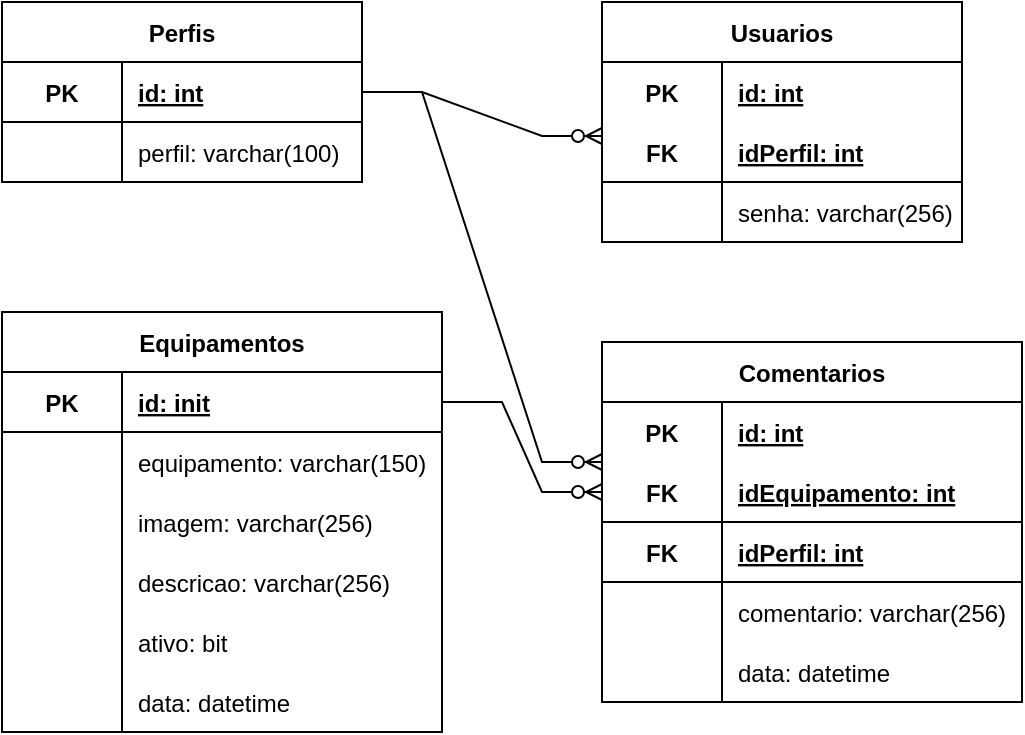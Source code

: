 <mxfile version="17.2.1" type="device"><diagram id="qsJMVQfHxGTGnKi32XYC" name="Page-1"><mxGraphModel dx="1662" dy="762" grid="1" gridSize="10" guides="1" tooltips="1" connect="1" arrows="1" fold="1" page="1" pageScale="1" pageWidth="827" pageHeight="1169" math="0" shadow="0"><root><mxCell id="0"/><mxCell id="1" parent="0"/><mxCell id="nuhJkDqM0hE2BfbZQkGj-1" value="Perfis" style="shape=table;startSize=30;container=1;collapsible=1;childLayout=tableLayout;fixedRows=1;rowLines=0;fontStyle=1;align=center;resizeLast=1;" vertex="1" parent="1"><mxGeometry x="40" y="40" width="180" height="90" as="geometry"/></mxCell><mxCell id="nuhJkDqM0hE2BfbZQkGj-5" value="" style="shape=tableRow;horizontal=0;startSize=0;swimlaneHead=0;swimlaneBody=0;fillColor=none;collapsible=0;dropTarget=0;points=[[0,0.5],[1,0.5]];portConstraint=eastwest;top=0;left=0;right=0;bottom=1;" vertex="1" parent="nuhJkDqM0hE2BfbZQkGj-1"><mxGeometry y="30" width="180" height="30" as="geometry"/></mxCell><mxCell id="nuhJkDqM0hE2BfbZQkGj-6" value="PK" style="shape=partialRectangle;connectable=0;fillColor=none;top=0;left=0;bottom=0;right=0;fontStyle=1;overflow=hidden;" vertex="1" parent="nuhJkDqM0hE2BfbZQkGj-5"><mxGeometry width="60" height="30" as="geometry"><mxRectangle width="60" height="30" as="alternateBounds"/></mxGeometry></mxCell><mxCell id="nuhJkDqM0hE2BfbZQkGj-7" value="id: int" style="shape=partialRectangle;connectable=0;fillColor=none;top=0;left=0;bottom=0;right=0;align=left;spacingLeft=6;fontStyle=5;overflow=hidden;" vertex="1" parent="nuhJkDqM0hE2BfbZQkGj-5"><mxGeometry x="60" width="120" height="30" as="geometry"><mxRectangle width="120" height="30" as="alternateBounds"/></mxGeometry></mxCell><mxCell id="nuhJkDqM0hE2BfbZQkGj-8" value="" style="shape=tableRow;horizontal=0;startSize=0;swimlaneHead=0;swimlaneBody=0;fillColor=none;collapsible=0;dropTarget=0;points=[[0,0.5],[1,0.5]];portConstraint=eastwest;top=0;left=0;right=0;bottom=0;" vertex="1" parent="nuhJkDqM0hE2BfbZQkGj-1"><mxGeometry y="60" width="180" height="30" as="geometry"/></mxCell><mxCell id="nuhJkDqM0hE2BfbZQkGj-9" value="" style="shape=partialRectangle;connectable=0;fillColor=none;top=0;left=0;bottom=0;right=0;editable=1;overflow=hidden;" vertex="1" parent="nuhJkDqM0hE2BfbZQkGj-8"><mxGeometry width="60" height="30" as="geometry"><mxRectangle width="60" height="30" as="alternateBounds"/></mxGeometry></mxCell><mxCell id="nuhJkDqM0hE2BfbZQkGj-10" value="perfil: varchar(100)" style="shape=partialRectangle;connectable=0;fillColor=none;top=0;left=0;bottom=0;right=0;align=left;spacingLeft=6;overflow=hidden;" vertex="1" parent="nuhJkDqM0hE2BfbZQkGj-8"><mxGeometry x="60" width="120" height="30" as="geometry"><mxRectangle width="120" height="30" as="alternateBounds"/></mxGeometry></mxCell><mxCell id="nuhJkDqM0hE2BfbZQkGj-14" value="Comentarios" style="shape=table;startSize=30;container=1;collapsible=1;childLayout=tableLayout;fixedRows=1;rowLines=0;fontStyle=1;align=center;resizeLast=1;" vertex="1" parent="1"><mxGeometry x="340" y="210" width="210" height="180" as="geometry"/></mxCell><mxCell id="nuhJkDqM0hE2BfbZQkGj-15" value="" style="shape=tableRow;horizontal=0;startSize=0;swimlaneHead=0;swimlaneBody=0;fillColor=none;collapsible=0;dropTarget=0;points=[[0,0.5],[1,0.5]];portConstraint=eastwest;top=0;left=0;right=0;bottom=0;" vertex="1" parent="nuhJkDqM0hE2BfbZQkGj-14"><mxGeometry y="30" width="210" height="30" as="geometry"/></mxCell><mxCell id="nuhJkDqM0hE2BfbZQkGj-16" value="PK" style="shape=partialRectangle;connectable=0;fillColor=none;top=0;left=0;bottom=0;right=0;fontStyle=1;overflow=hidden;" vertex="1" parent="nuhJkDqM0hE2BfbZQkGj-15"><mxGeometry width="60" height="30" as="geometry"><mxRectangle width="60" height="30" as="alternateBounds"/></mxGeometry></mxCell><mxCell id="nuhJkDqM0hE2BfbZQkGj-17" value="id: int" style="shape=partialRectangle;connectable=0;fillColor=none;top=0;left=0;bottom=0;right=0;align=left;spacingLeft=6;fontStyle=5;overflow=hidden;" vertex="1" parent="nuhJkDqM0hE2BfbZQkGj-15"><mxGeometry x="60" width="150" height="30" as="geometry"><mxRectangle width="150" height="30" as="alternateBounds"/></mxGeometry></mxCell><mxCell id="nuhJkDqM0hE2BfbZQkGj-62" value="" style="shape=tableRow;horizontal=0;startSize=0;swimlaneHead=0;swimlaneBody=0;fillColor=none;collapsible=0;dropTarget=0;points=[[0,0.5],[1,0.5]];portConstraint=eastwest;top=0;left=0;right=0;bottom=1;" vertex="1" parent="nuhJkDqM0hE2BfbZQkGj-14"><mxGeometry y="60" width="210" height="30" as="geometry"/></mxCell><mxCell id="nuhJkDqM0hE2BfbZQkGj-63" value="FK" style="shape=partialRectangle;connectable=0;fillColor=none;top=0;left=0;bottom=0;right=0;fontStyle=1;overflow=hidden;" vertex="1" parent="nuhJkDqM0hE2BfbZQkGj-62"><mxGeometry width="60" height="30" as="geometry"><mxRectangle width="60" height="30" as="alternateBounds"/></mxGeometry></mxCell><mxCell id="nuhJkDqM0hE2BfbZQkGj-64" value="idEquipamento: int" style="shape=partialRectangle;connectable=0;fillColor=none;top=0;left=0;bottom=0;right=0;align=left;spacingLeft=6;fontStyle=5;overflow=hidden;" vertex="1" parent="nuhJkDqM0hE2BfbZQkGj-62"><mxGeometry x="60" width="150" height="30" as="geometry"><mxRectangle width="150" height="30" as="alternateBounds"/></mxGeometry></mxCell><mxCell id="nuhJkDqM0hE2BfbZQkGj-18" value="" style="shape=tableRow;horizontal=0;startSize=0;swimlaneHead=0;swimlaneBody=0;fillColor=none;collapsible=0;dropTarget=0;points=[[0,0.5],[1,0.5]];portConstraint=eastwest;top=0;left=0;right=0;bottom=1;" vertex="1" parent="nuhJkDqM0hE2BfbZQkGj-14"><mxGeometry y="90" width="210" height="30" as="geometry"/></mxCell><mxCell id="nuhJkDqM0hE2BfbZQkGj-19" value="FK" style="shape=partialRectangle;connectable=0;fillColor=none;top=0;left=0;bottom=0;right=0;fontStyle=1;overflow=hidden;" vertex="1" parent="nuhJkDqM0hE2BfbZQkGj-18"><mxGeometry width="60" height="30" as="geometry"><mxRectangle width="60" height="30" as="alternateBounds"/></mxGeometry></mxCell><mxCell id="nuhJkDqM0hE2BfbZQkGj-20" value="idPerfil: int" style="shape=partialRectangle;connectable=0;fillColor=none;top=0;left=0;bottom=0;right=0;align=left;spacingLeft=6;fontStyle=5;overflow=hidden;" vertex="1" parent="nuhJkDqM0hE2BfbZQkGj-18"><mxGeometry x="60" width="150" height="30" as="geometry"><mxRectangle width="150" height="30" as="alternateBounds"/></mxGeometry></mxCell><mxCell id="nuhJkDqM0hE2BfbZQkGj-21" value="" style="shape=tableRow;horizontal=0;startSize=0;swimlaneHead=0;swimlaneBody=0;fillColor=none;collapsible=0;dropTarget=0;points=[[0,0.5],[1,0.5]];portConstraint=eastwest;top=0;left=0;right=0;bottom=0;" vertex="1" parent="nuhJkDqM0hE2BfbZQkGj-14"><mxGeometry y="120" width="210" height="30" as="geometry"/></mxCell><mxCell id="nuhJkDqM0hE2BfbZQkGj-22" value="" style="shape=partialRectangle;connectable=0;fillColor=none;top=0;left=0;bottom=0;right=0;editable=1;overflow=hidden;" vertex="1" parent="nuhJkDqM0hE2BfbZQkGj-21"><mxGeometry width="60" height="30" as="geometry"><mxRectangle width="60" height="30" as="alternateBounds"/></mxGeometry></mxCell><mxCell id="nuhJkDqM0hE2BfbZQkGj-23" value="comentario: varchar(256)" style="shape=partialRectangle;connectable=0;fillColor=none;top=0;left=0;bottom=0;right=0;align=left;spacingLeft=6;overflow=hidden;" vertex="1" parent="nuhJkDqM0hE2BfbZQkGj-21"><mxGeometry x="60" width="150" height="30" as="geometry"><mxRectangle width="150" height="30" as="alternateBounds"/></mxGeometry></mxCell><mxCell id="nuhJkDqM0hE2BfbZQkGj-24" value="" style="shape=tableRow;horizontal=0;startSize=0;swimlaneHead=0;swimlaneBody=0;fillColor=none;collapsible=0;dropTarget=0;points=[[0,0.5],[1,0.5]];portConstraint=eastwest;top=0;left=0;right=0;bottom=0;" vertex="1" parent="nuhJkDqM0hE2BfbZQkGj-14"><mxGeometry y="150" width="210" height="30" as="geometry"/></mxCell><mxCell id="nuhJkDqM0hE2BfbZQkGj-25" value="" style="shape=partialRectangle;connectable=0;fillColor=none;top=0;left=0;bottom=0;right=0;editable=1;overflow=hidden;" vertex="1" parent="nuhJkDqM0hE2BfbZQkGj-24"><mxGeometry width="60" height="30" as="geometry"><mxRectangle width="60" height="30" as="alternateBounds"/></mxGeometry></mxCell><mxCell id="nuhJkDqM0hE2BfbZQkGj-26" value="data: datetime" style="shape=partialRectangle;connectable=0;fillColor=none;top=0;left=0;bottom=0;right=0;align=left;spacingLeft=6;overflow=hidden;" vertex="1" parent="nuhJkDqM0hE2BfbZQkGj-24"><mxGeometry x="60" width="150" height="30" as="geometry"><mxRectangle width="150" height="30" as="alternateBounds"/></mxGeometry></mxCell><mxCell id="nuhJkDqM0hE2BfbZQkGj-27" value="Usuarios" style="shape=table;startSize=30;container=1;collapsible=1;childLayout=tableLayout;fixedRows=1;rowLines=0;fontStyle=1;align=center;resizeLast=1;" vertex="1" parent="1"><mxGeometry x="340" y="40" width="180" height="120" as="geometry"/></mxCell><mxCell id="nuhJkDqM0hE2BfbZQkGj-28" value="" style="shape=tableRow;horizontal=0;startSize=0;swimlaneHead=0;swimlaneBody=0;fillColor=none;collapsible=0;dropTarget=0;points=[[0,0.5],[1,0.5]];portConstraint=eastwest;top=0;left=0;right=0;bottom=0;" vertex="1" parent="nuhJkDqM0hE2BfbZQkGj-27"><mxGeometry y="30" width="180" height="30" as="geometry"/></mxCell><mxCell id="nuhJkDqM0hE2BfbZQkGj-29" value="PK" style="shape=partialRectangle;connectable=0;fillColor=none;top=0;left=0;bottom=0;right=0;fontStyle=1;overflow=hidden;" vertex="1" parent="nuhJkDqM0hE2BfbZQkGj-28"><mxGeometry width="60" height="30" as="geometry"><mxRectangle width="60" height="30" as="alternateBounds"/></mxGeometry></mxCell><mxCell id="nuhJkDqM0hE2BfbZQkGj-30" value="id: int" style="shape=partialRectangle;connectable=0;fillColor=none;top=0;left=0;bottom=0;right=0;align=left;spacingLeft=6;fontStyle=5;overflow=hidden;" vertex="1" parent="nuhJkDqM0hE2BfbZQkGj-28"><mxGeometry x="60" width="120" height="30" as="geometry"><mxRectangle width="120" height="30" as="alternateBounds"/></mxGeometry></mxCell><mxCell id="nuhJkDqM0hE2BfbZQkGj-31" value="" style="shape=tableRow;horizontal=0;startSize=0;swimlaneHead=0;swimlaneBody=0;fillColor=none;collapsible=0;dropTarget=0;points=[[0,0.5],[1,0.5]];portConstraint=eastwest;top=0;left=0;right=0;bottom=1;" vertex="1" parent="nuhJkDqM0hE2BfbZQkGj-27"><mxGeometry y="60" width="180" height="30" as="geometry"/></mxCell><mxCell id="nuhJkDqM0hE2BfbZQkGj-32" value="FK" style="shape=partialRectangle;connectable=0;fillColor=none;top=0;left=0;bottom=0;right=0;fontStyle=1;overflow=hidden;" vertex="1" parent="nuhJkDqM0hE2BfbZQkGj-31"><mxGeometry width="60" height="30" as="geometry"><mxRectangle width="60" height="30" as="alternateBounds"/></mxGeometry></mxCell><mxCell id="nuhJkDqM0hE2BfbZQkGj-33" value="idPerfil: int" style="shape=partialRectangle;connectable=0;fillColor=none;top=0;left=0;bottom=0;right=0;align=left;spacingLeft=6;fontStyle=5;overflow=hidden;" vertex="1" parent="nuhJkDqM0hE2BfbZQkGj-31"><mxGeometry x="60" width="120" height="30" as="geometry"><mxRectangle width="120" height="30" as="alternateBounds"/></mxGeometry></mxCell><mxCell id="nuhJkDqM0hE2BfbZQkGj-34" value="" style="shape=tableRow;horizontal=0;startSize=0;swimlaneHead=0;swimlaneBody=0;fillColor=none;collapsible=0;dropTarget=0;points=[[0,0.5],[1,0.5]];portConstraint=eastwest;top=0;left=0;right=0;bottom=0;" vertex="1" parent="nuhJkDqM0hE2BfbZQkGj-27"><mxGeometry y="90" width="180" height="30" as="geometry"/></mxCell><mxCell id="nuhJkDqM0hE2BfbZQkGj-35" value="" style="shape=partialRectangle;connectable=0;fillColor=none;top=0;left=0;bottom=0;right=0;editable=1;overflow=hidden;" vertex="1" parent="nuhJkDqM0hE2BfbZQkGj-34"><mxGeometry width="60" height="30" as="geometry"><mxRectangle width="60" height="30" as="alternateBounds"/></mxGeometry></mxCell><mxCell id="nuhJkDqM0hE2BfbZQkGj-36" value="senha: varchar(256)" style="shape=partialRectangle;connectable=0;fillColor=none;top=0;left=0;bottom=0;right=0;align=left;spacingLeft=6;overflow=hidden;" vertex="1" parent="nuhJkDqM0hE2BfbZQkGj-34"><mxGeometry x="60" width="120" height="30" as="geometry"><mxRectangle width="120" height="30" as="alternateBounds"/></mxGeometry></mxCell><mxCell id="nuhJkDqM0hE2BfbZQkGj-40" value="Equipamentos" style="shape=table;startSize=30;container=1;collapsible=1;childLayout=tableLayout;fixedRows=1;rowLines=0;fontStyle=1;align=center;resizeLast=1;" vertex="1" parent="1"><mxGeometry x="40" y="195" width="220" height="210" as="geometry"/></mxCell><mxCell id="nuhJkDqM0hE2BfbZQkGj-44" value="" style="shape=tableRow;horizontal=0;startSize=0;swimlaneHead=0;swimlaneBody=0;fillColor=none;collapsible=0;dropTarget=0;points=[[0,0.5],[1,0.5]];portConstraint=eastwest;top=0;left=0;right=0;bottom=1;" vertex="1" parent="nuhJkDqM0hE2BfbZQkGj-40"><mxGeometry y="30" width="220" height="30" as="geometry"/></mxCell><mxCell id="nuhJkDqM0hE2BfbZQkGj-45" value="PK" style="shape=partialRectangle;connectable=0;fillColor=none;top=0;left=0;bottom=0;right=0;fontStyle=1;overflow=hidden;" vertex="1" parent="nuhJkDqM0hE2BfbZQkGj-44"><mxGeometry width="60" height="30" as="geometry"><mxRectangle width="60" height="30" as="alternateBounds"/></mxGeometry></mxCell><mxCell id="nuhJkDqM0hE2BfbZQkGj-46" value="id: init" style="shape=partialRectangle;connectable=0;fillColor=none;top=0;left=0;bottom=0;right=0;align=left;spacingLeft=6;fontStyle=5;overflow=hidden;" vertex="1" parent="nuhJkDqM0hE2BfbZQkGj-44"><mxGeometry x="60" width="160" height="30" as="geometry"><mxRectangle width="160" height="30" as="alternateBounds"/></mxGeometry></mxCell><mxCell id="nuhJkDqM0hE2BfbZQkGj-47" value="" style="shape=tableRow;horizontal=0;startSize=0;swimlaneHead=0;swimlaneBody=0;fillColor=none;collapsible=0;dropTarget=0;points=[[0,0.5],[1,0.5]];portConstraint=eastwest;top=0;left=0;right=0;bottom=0;" vertex="1" parent="nuhJkDqM0hE2BfbZQkGj-40"><mxGeometry y="60" width="220" height="30" as="geometry"/></mxCell><mxCell id="nuhJkDqM0hE2BfbZQkGj-48" value="" style="shape=partialRectangle;connectable=0;fillColor=none;top=0;left=0;bottom=0;right=0;editable=1;overflow=hidden;" vertex="1" parent="nuhJkDqM0hE2BfbZQkGj-47"><mxGeometry width="60" height="30" as="geometry"><mxRectangle width="60" height="30" as="alternateBounds"/></mxGeometry></mxCell><mxCell id="nuhJkDqM0hE2BfbZQkGj-49" value="equipamento: varchar(150)" style="shape=partialRectangle;connectable=0;fillColor=none;top=0;left=0;bottom=0;right=0;align=left;spacingLeft=6;overflow=hidden;" vertex="1" parent="nuhJkDqM0hE2BfbZQkGj-47"><mxGeometry x="60" width="160" height="30" as="geometry"><mxRectangle width="160" height="30" as="alternateBounds"/></mxGeometry></mxCell><mxCell id="nuhJkDqM0hE2BfbZQkGj-50" value="" style="shape=tableRow;horizontal=0;startSize=0;swimlaneHead=0;swimlaneBody=0;fillColor=none;collapsible=0;dropTarget=0;points=[[0,0.5],[1,0.5]];portConstraint=eastwest;top=0;left=0;right=0;bottom=0;" vertex="1" parent="nuhJkDqM0hE2BfbZQkGj-40"><mxGeometry y="90" width="220" height="30" as="geometry"/></mxCell><mxCell id="nuhJkDqM0hE2BfbZQkGj-51" value="" style="shape=partialRectangle;connectable=0;fillColor=none;top=0;left=0;bottom=0;right=0;editable=1;overflow=hidden;" vertex="1" parent="nuhJkDqM0hE2BfbZQkGj-50"><mxGeometry width="60" height="30" as="geometry"><mxRectangle width="60" height="30" as="alternateBounds"/></mxGeometry></mxCell><mxCell id="nuhJkDqM0hE2BfbZQkGj-52" value="imagem: varchar(256)" style="shape=partialRectangle;connectable=0;fillColor=none;top=0;left=0;bottom=0;right=0;align=left;spacingLeft=6;overflow=hidden;" vertex="1" parent="nuhJkDqM0hE2BfbZQkGj-50"><mxGeometry x="60" width="160" height="30" as="geometry"><mxRectangle width="160" height="30" as="alternateBounds"/></mxGeometry></mxCell><mxCell id="nuhJkDqM0hE2BfbZQkGj-53" value="" style="shape=tableRow;horizontal=0;startSize=0;swimlaneHead=0;swimlaneBody=0;fillColor=none;collapsible=0;dropTarget=0;points=[[0,0.5],[1,0.5]];portConstraint=eastwest;top=0;left=0;right=0;bottom=0;" vertex="1" parent="nuhJkDqM0hE2BfbZQkGj-40"><mxGeometry y="120" width="220" height="30" as="geometry"/></mxCell><mxCell id="nuhJkDqM0hE2BfbZQkGj-54" value="" style="shape=partialRectangle;connectable=0;fillColor=none;top=0;left=0;bottom=0;right=0;editable=1;overflow=hidden;" vertex="1" parent="nuhJkDqM0hE2BfbZQkGj-53"><mxGeometry width="60" height="30" as="geometry"><mxRectangle width="60" height="30" as="alternateBounds"/></mxGeometry></mxCell><mxCell id="nuhJkDqM0hE2BfbZQkGj-55" value="descricao: varchar(256)" style="shape=partialRectangle;connectable=0;fillColor=none;top=0;left=0;bottom=0;right=0;align=left;spacingLeft=6;overflow=hidden;" vertex="1" parent="nuhJkDqM0hE2BfbZQkGj-53"><mxGeometry x="60" width="160" height="30" as="geometry"><mxRectangle width="160" height="30" as="alternateBounds"/></mxGeometry></mxCell><mxCell id="nuhJkDqM0hE2BfbZQkGj-56" value="" style="shape=tableRow;horizontal=0;startSize=0;swimlaneHead=0;swimlaneBody=0;fillColor=none;collapsible=0;dropTarget=0;points=[[0,0.5],[1,0.5]];portConstraint=eastwest;top=0;left=0;right=0;bottom=0;" vertex="1" parent="nuhJkDqM0hE2BfbZQkGj-40"><mxGeometry y="150" width="220" height="30" as="geometry"/></mxCell><mxCell id="nuhJkDqM0hE2BfbZQkGj-57" value="" style="shape=partialRectangle;connectable=0;fillColor=none;top=0;left=0;bottom=0;right=0;editable=1;overflow=hidden;" vertex="1" parent="nuhJkDqM0hE2BfbZQkGj-56"><mxGeometry width="60" height="30" as="geometry"><mxRectangle width="60" height="30" as="alternateBounds"/></mxGeometry></mxCell><mxCell id="nuhJkDqM0hE2BfbZQkGj-58" value="ativo: bit" style="shape=partialRectangle;connectable=0;fillColor=none;top=0;left=0;bottom=0;right=0;align=left;spacingLeft=6;overflow=hidden;" vertex="1" parent="nuhJkDqM0hE2BfbZQkGj-56"><mxGeometry x="60" width="160" height="30" as="geometry"><mxRectangle width="160" height="30" as="alternateBounds"/></mxGeometry></mxCell><mxCell id="nuhJkDqM0hE2BfbZQkGj-59" value="" style="shape=tableRow;horizontal=0;startSize=0;swimlaneHead=0;swimlaneBody=0;fillColor=none;collapsible=0;dropTarget=0;points=[[0,0.5],[1,0.5]];portConstraint=eastwest;top=0;left=0;right=0;bottom=0;" vertex="1" parent="nuhJkDqM0hE2BfbZQkGj-40"><mxGeometry y="180" width="220" height="30" as="geometry"/></mxCell><mxCell id="nuhJkDqM0hE2BfbZQkGj-60" value="" style="shape=partialRectangle;connectable=0;fillColor=none;top=0;left=0;bottom=0;right=0;editable=1;overflow=hidden;" vertex="1" parent="nuhJkDqM0hE2BfbZQkGj-59"><mxGeometry width="60" height="30" as="geometry"><mxRectangle width="60" height="30" as="alternateBounds"/></mxGeometry></mxCell><mxCell id="nuhJkDqM0hE2BfbZQkGj-61" value="data: datetime" style="shape=partialRectangle;connectable=0;fillColor=none;top=0;left=0;bottom=0;right=0;align=left;spacingLeft=6;overflow=hidden;" vertex="1" parent="nuhJkDqM0hE2BfbZQkGj-59"><mxGeometry x="60" width="160" height="30" as="geometry"><mxRectangle width="160" height="30" as="alternateBounds"/></mxGeometry></mxCell><mxCell id="nuhJkDqM0hE2BfbZQkGj-65" value="" style="edgeStyle=entityRelationEdgeStyle;fontSize=12;html=1;endArrow=ERzeroToMany;endFill=1;rounded=0;exitX=1;exitY=0.5;exitDx=0;exitDy=0;" edge="1" parent="1" source="nuhJkDqM0hE2BfbZQkGj-5"><mxGeometry width="100" height="100" relative="1" as="geometry"><mxPoint x="240" y="210" as="sourcePoint"/><mxPoint x="340" y="107" as="targetPoint"/></mxGeometry></mxCell><mxCell id="nuhJkDqM0hE2BfbZQkGj-66" value="" style="edgeStyle=entityRelationEdgeStyle;fontSize=12;html=1;endArrow=ERzeroToMany;endFill=1;rounded=0;exitX=1;exitY=0.5;exitDx=0;exitDy=0;" edge="1" parent="1" source="nuhJkDqM0hE2BfbZQkGj-5"><mxGeometry width="100" height="100" relative="1" as="geometry"><mxPoint x="230" y="95" as="sourcePoint"/><mxPoint x="340" y="270" as="targetPoint"/></mxGeometry></mxCell><mxCell id="nuhJkDqM0hE2BfbZQkGj-67" value="" style="edgeStyle=entityRelationEdgeStyle;fontSize=12;html=1;endArrow=ERzeroToMany;endFill=1;rounded=0;exitX=1;exitY=0.5;exitDx=0;exitDy=0;entryX=0;entryY=0.5;entryDx=0;entryDy=0;" edge="1" parent="1" source="nuhJkDqM0hE2BfbZQkGj-44" target="nuhJkDqM0hE2BfbZQkGj-62"><mxGeometry width="100" height="100" relative="1" as="geometry"><mxPoint x="250" y="280" as="sourcePoint"/><mxPoint x="371.98" y="301.99" as="targetPoint"/></mxGeometry></mxCell></root></mxGraphModel></diagram></mxfile>